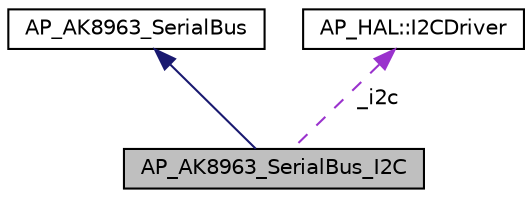 digraph "AP_AK8963_SerialBus_I2C"
{
 // INTERACTIVE_SVG=YES
  edge [fontname="Helvetica",fontsize="10",labelfontname="Helvetica",labelfontsize="10"];
  node [fontname="Helvetica",fontsize="10",shape=record];
  Node1 [label="AP_AK8963_SerialBus_I2C",height=0.2,width=0.4,color="black", fillcolor="grey75", style="filled", fontcolor="black"];
  Node2 -> Node1 [dir="back",color="midnightblue",fontsize="10",style="solid",fontname="Helvetica"];
  Node2 [label="AP_AK8963_SerialBus",height=0.2,width=0.4,color="black", fillcolor="white", style="filled",URL="$classAP__AK8963__SerialBus.html"];
  Node3 -> Node1 [dir="back",color="darkorchid3",fontsize="10",style="dashed",label=" _i2c" ,fontname="Helvetica"];
  Node3 [label="AP_HAL::I2CDriver",height=0.2,width=0.4,color="black", fillcolor="white", style="filled",URL="$classAP__HAL_1_1I2CDriver.html"];
}

